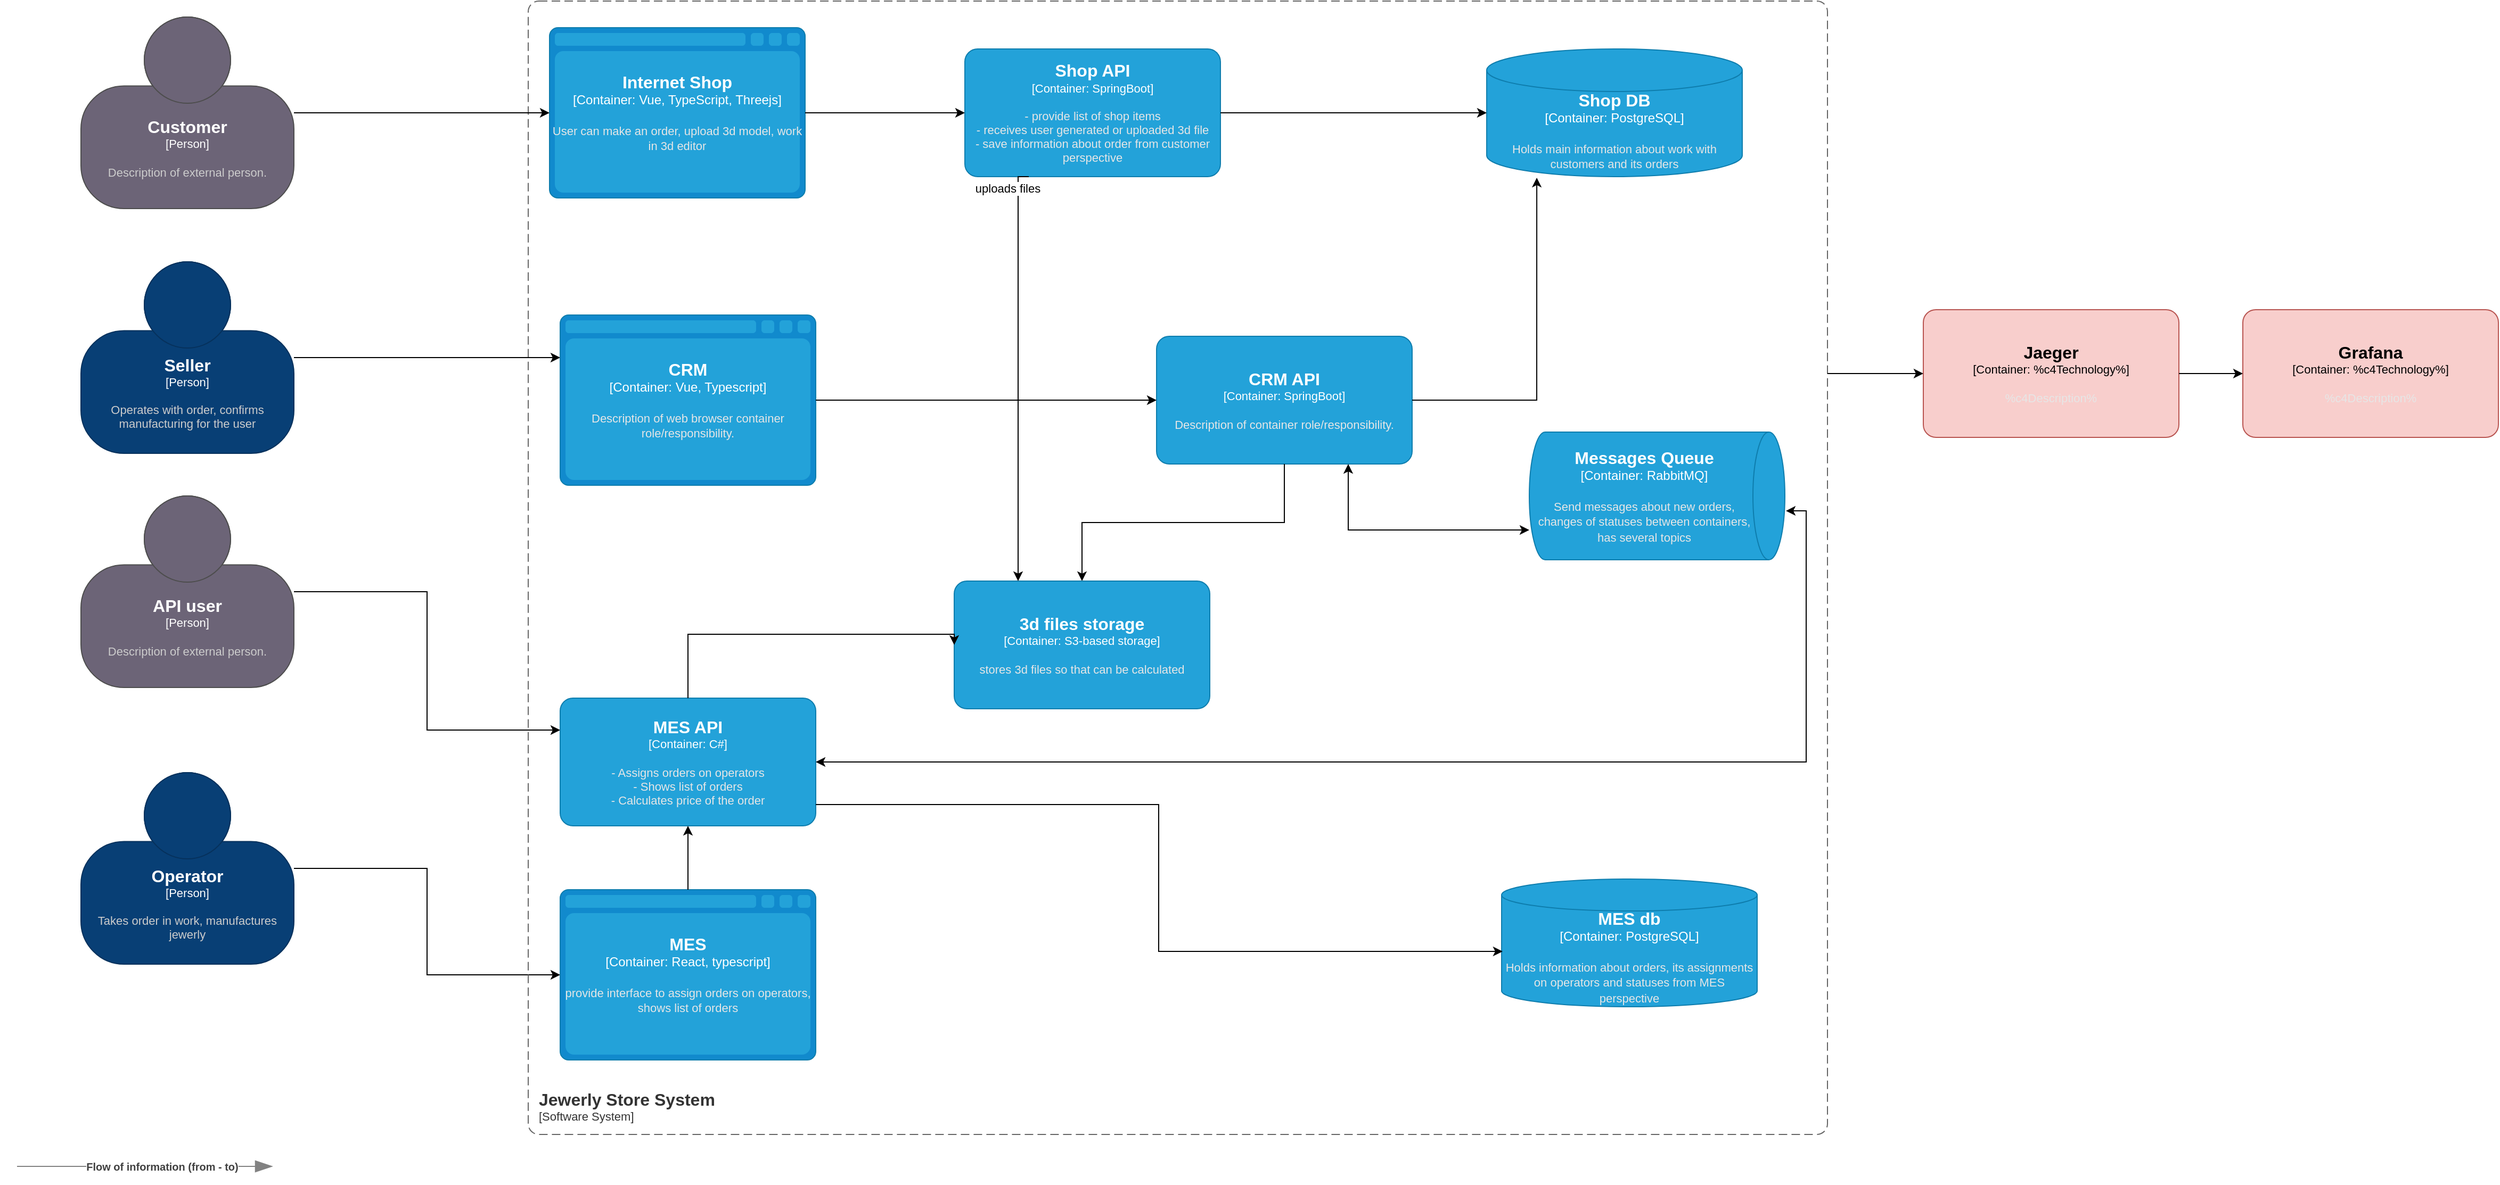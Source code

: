 <mxfile version="24.7.17">
  <diagram name="Page-1" id="q5gKrhV2WKv8pvfnoQvh">
    <mxGraphModel dx="1744" dy="1176" grid="1" gridSize="10" guides="1" tooltips="1" connect="1" arrows="1" fold="1" page="1" pageScale="1" pageWidth="827" pageHeight="1169" math="0" shadow="0">
      <root>
        <mxCell id="0" />
        <mxCell id="1" parent="0" />
        <object placeholders="1" c4Name="MES API" c4Type="Container" c4Technology="C#" c4Description="- Assigns orders on operators&#xa;- Shows list of orders&#xa;- Calculates price of the order" label="&lt;font style=&quot;font-size: 16px&quot;&gt;&lt;b&gt;%c4Name%&lt;/b&gt;&lt;/font&gt;&lt;div&gt;[%c4Type%: %c4Technology%]&lt;/div&gt;&lt;br&gt;&lt;div&gt;&lt;font style=&quot;font-size: 11px&quot;&gt;&lt;font color=&quot;#E6E6E6&quot;&gt;%c4Description%&lt;/font&gt;&lt;/div&gt;" id="6bDfexBDMjg7O7AECw8N-1">
          <mxCell style="rounded=1;whiteSpace=wrap;html=1;fontSize=11;labelBackgroundColor=none;fillColor=#23A2D9;fontColor=#ffffff;align=center;arcSize=10;strokeColor=#0E7DAD;metaEdit=1;resizable=0;points=[[0.25,0,0],[0.5,0,0],[0.75,0,0],[1,0.25,0],[1,0.5,0],[1,0.75,0],[0.75,1,0],[0.5,1,0],[0.25,1,0],[0,0.75,0],[0,0.5,0],[0,0.25,0]];" parent="1" vertex="1">
            <mxGeometry x="530" y="890" width="240" height="120" as="geometry" />
          </mxCell>
        </object>
        <object placeholders="1" c4Name="Messages Queue" c4Type="Container" c4Technology="RabbitMQ" c4Description="Send messages about new orders, changes of statuses between containers, has several topics" label="&lt;font style=&quot;font-size: 16px&quot;&gt;&lt;b&gt;%c4Name%&lt;/b&gt;&lt;/font&gt;&lt;div&gt;[%c4Type%:&amp;nbsp;%c4Technology%]&lt;/div&gt;&lt;br&gt;&lt;div&gt;&lt;font style=&quot;font-size: 11px&quot;&gt;&lt;font color=&quot;#E6E6E6&quot;&gt;%c4Description%&lt;/font&gt;&lt;/div&gt;" id="6bDfexBDMjg7O7AECw8N-2">
          <mxCell style="shape=cylinder3;size=15;direction=south;whiteSpace=wrap;html=1;boundedLbl=1;rounded=0;labelBackgroundColor=none;fillColor=#23A2D9;fontSize=12;fontColor=#ffffff;align=center;strokeColor=#0E7DAD;metaEdit=1;points=[[0.5,0,0],[1,0.25,0],[1,0.5,0],[1,0.75,0],[0.5,1,0],[0,0.75,0],[0,0.5,0],[0,0.25,0]];resizable=0;" parent="1" vertex="1">
            <mxGeometry x="1440" y="640" width="240" height="120" as="geometry" />
          </mxCell>
        </object>
        <object placeholders="1" c4Name="Internet Shop" c4Type="Container" c4Technology="Vue, TypeScript, Threejs" c4Description="User can make an order, upload 3d model, work in 3d editor" label="&lt;font style=&quot;font-size: 16px&quot;&gt;&lt;b&gt;%c4Name%&lt;/b&gt;&lt;/font&gt;&lt;div&gt;[%c4Type%:&amp;nbsp;%c4Technology%]&lt;/div&gt;&lt;br&gt;&lt;div&gt;&lt;font style=&quot;font-size: 11px&quot;&gt;&lt;font color=&quot;#E6E6E6&quot;&gt;%c4Description%&lt;/font&gt;&lt;/div&gt;" id="6bDfexBDMjg7O7AECw8N-3">
          <mxCell style="shape=mxgraph.c4.webBrowserContainer2;whiteSpace=wrap;html=1;boundedLbl=1;rounded=0;labelBackgroundColor=none;strokeColor=#118ACD;fillColor=#23A2D9;strokeColor=#118ACD;strokeColor2=#0E7DAD;fontSize=12;fontColor=#ffffff;align=center;metaEdit=1;points=[[0.5,0,0],[1,0.25,0],[1,0.5,0],[1,0.75,0],[0.5,1,0],[0,0.75,0],[0,0.5,0],[0,0.25,0]];resizable=0;" parent="1" vertex="1">
            <mxGeometry x="520" y="260" width="240" height="160" as="geometry" />
          </mxCell>
        </object>
        <object placeholders="1" c4Name="MES" c4Type="Container" c4Technology="React, typescript" c4Description="provide interface to assign orders on operators, shows list of orders" label="&lt;font style=&quot;font-size: 16px&quot;&gt;&lt;b&gt;%c4Name%&lt;/b&gt;&lt;/font&gt;&lt;div&gt;[%c4Type%:&amp;nbsp;%c4Technology%]&lt;/div&gt;&lt;br&gt;&lt;div&gt;&lt;font style=&quot;font-size: 11px&quot;&gt;&lt;font color=&quot;#E6E6E6&quot;&gt;%c4Description%&lt;/font&gt;&lt;/div&gt;" id="6bDfexBDMjg7O7AECw8N-4">
          <mxCell style="shape=mxgraph.c4.webBrowserContainer2;whiteSpace=wrap;html=1;boundedLbl=1;rounded=0;labelBackgroundColor=none;strokeColor=#118ACD;fillColor=#23A2D9;strokeColor=#118ACD;strokeColor2=#0E7DAD;fontSize=12;fontColor=#ffffff;align=center;metaEdit=1;points=[[0.5,0,0],[1,0.25,0],[1,0.5,0],[1,0.75,0],[0.5,1,0],[0,0.75,0],[0,0.5,0],[0,0.25,0]];resizable=0;" parent="1" vertex="1">
            <mxGeometry x="530" y="1070" width="240" height="160" as="geometry" />
          </mxCell>
        </object>
        <mxCell id="6bDfexBDMjg7O7AECw8N-20" style="edgeStyle=orthogonalEdgeStyle;rounded=0;orthogonalLoop=1;jettySize=auto;html=1;" parent="1" source="6bDfexBDMjg7O7AECw8N-5" target="6bDfexBDMjg7O7AECw8N-4" edge="1">
          <mxGeometry relative="1" as="geometry" />
        </mxCell>
        <object placeholders="1" c4Name="Operator" c4Type="Person" c4Description="Takes order in work, manufactures jewerly " label="&lt;font style=&quot;font-size: 16px&quot;&gt;&lt;b&gt;%c4Name%&lt;/b&gt;&lt;/font&gt;&lt;div&gt;[%c4Type%]&lt;/div&gt;&lt;br&gt;&lt;div&gt;&lt;font style=&quot;font-size: 11px&quot;&gt;&lt;font color=&quot;#cccccc&quot;&gt;%c4Description%&lt;/font&gt;&lt;/div&gt;" id="6bDfexBDMjg7O7AECw8N-5">
          <mxCell style="html=1;fontSize=11;dashed=0;whiteSpace=wrap;fillColor=#083F75;strokeColor=#06315C;fontColor=#ffffff;shape=mxgraph.c4.person2;align=center;metaEdit=1;points=[[0.5,0,0],[1,0.5,0],[1,0.75,0],[0.75,1,0],[0.5,1,0],[0.25,1,0],[0,0.75,0],[0,0.5,0]];resizable=0;" parent="1" vertex="1">
            <mxGeometry x="80" y="960" width="200" height="180" as="geometry" />
          </mxCell>
        </object>
        <object placeholders="1" c4Name="Customer" c4Type="Person" c4Description="Description of external person." label="&lt;font style=&quot;font-size: 16px&quot;&gt;&lt;b&gt;%c4Name%&lt;/b&gt;&lt;/font&gt;&lt;div&gt;[%c4Type%]&lt;/div&gt;&lt;br&gt;&lt;div&gt;&lt;font style=&quot;font-size: 11px&quot;&gt;&lt;font color=&quot;#cccccc&quot;&gt;%c4Description%&lt;/font&gt;&lt;/div&gt;" id="6bDfexBDMjg7O7AECw8N-6">
          <mxCell style="html=1;fontSize=11;dashed=0;whiteSpace=wrap;fillColor=#6C6477;strokeColor=#4D4D4D;fontColor=#ffffff;shape=mxgraph.c4.person2;align=center;metaEdit=1;points=[[0.5,0,0],[1,0.5,0],[1,0.75,0],[0.75,1,0],[0.5,1,0],[0.25,1,0],[0,0.75,0],[0,0.5,0]];resizable=0;" parent="1" vertex="1">
            <mxGeometry x="80" y="250" width="200" height="180" as="geometry" />
          </mxCell>
        </object>
        <object placeholders="1" c4Name="API user" c4Type="Person" c4Description="Description of external person." label="&lt;font style=&quot;font-size: 16px&quot;&gt;&lt;b&gt;%c4Name%&lt;/b&gt;&lt;/font&gt;&lt;div&gt;[%c4Type%]&lt;/div&gt;&lt;br&gt;&lt;div&gt;&lt;font style=&quot;font-size: 11px&quot;&gt;&lt;font color=&quot;#cccccc&quot;&gt;%c4Description%&lt;/font&gt;&lt;/div&gt;" id="6bDfexBDMjg7O7AECw8N-7">
          <mxCell style="html=1;fontSize=11;dashed=0;whiteSpace=wrap;fillColor=#6C6477;strokeColor=#4D4D4D;fontColor=#ffffff;shape=mxgraph.c4.person2;align=center;metaEdit=1;points=[[0.5,0,0],[1,0.5,0],[1,0.75,0],[0.75,1,0],[0.5,1,0],[0.25,1,0],[0,0.75,0],[0,0.5,0]];resizable=0;" parent="1" vertex="1">
            <mxGeometry x="80" y="700" width="200" height="180" as="geometry" />
          </mxCell>
        </object>
        <object placeholders="1" c4Name="Shop API" c4Type="Container" c4Technology="SpringBoot" c4Description="- provide list of shop items&#xa;- receives user generated or uploaded 3d file&#xa;- save information about order from customer perspective&#xa;" label="&lt;font style=&quot;font-size: 16px&quot;&gt;&lt;b&gt;%c4Name%&lt;/b&gt;&lt;/font&gt;&lt;div&gt;[%c4Type%: %c4Technology%]&lt;/div&gt;&lt;br&gt;&lt;div&gt;&lt;font style=&quot;font-size: 11px&quot;&gt;&lt;font color=&quot;#E6E6E6&quot;&gt;%c4Description%&lt;/font&gt;&lt;/div&gt;" id="6bDfexBDMjg7O7AECw8N-8">
          <mxCell style="rounded=1;whiteSpace=wrap;html=1;fontSize=11;labelBackgroundColor=none;fillColor=#23A2D9;fontColor=#ffffff;align=center;arcSize=10;strokeColor=#0E7DAD;metaEdit=1;resizable=0;points=[[0.25,0,0],[0.5,0,0],[0.75,0,0],[1,0.25,0],[1,0.5,0],[1,0.75,0],[0.75,1,0],[0.5,1,0],[0.25,1,0],[0,0.75,0],[0,0.5,0],[0,0.25,0]];" parent="1" vertex="1">
            <mxGeometry x="910" y="280" width="240" height="120" as="geometry" />
          </mxCell>
        </object>
        <object placeholders="1" c4Name="CRM" c4Type="Container" c4Technology="Vue, Typescript" c4Description="Description of web browser container role/responsibility." label="&lt;font style=&quot;font-size: 16px&quot;&gt;&lt;b&gt;%c4Name%&lt;/b&gt;&lt;/font&gt;&lt;div&gt;[%c4Type%:&amp;nbsp;%c4Technology%]&lt;/div&gt;&lt;br&gt;&lt;div&gt;&lt;font style=&quot;font-size: 11px&quot;&gt;&lt;font color=&quot;#E6E6E6&quot;&gt;%c4Description%&lt;/font&gt;&lt;/div&gt;" id="6bDfexBDMjg7O7AECw8N-9">
          <mxCell style="shape=mxgraph.c4.webBrowserContainer2;whiteSpace=wrap;html=1;boundedLbl=1;rounded=0;labelBackgroundColor=none;strokeColor=#118ACD;fillColor=#23A2D9;strokeColor=#118ACD;strokeColor2=#0E7DAD;fontSize=12;fontColor=#ffffff;align=center;metaEdit=1;points=[[0.5,0,0],[1,0.25,0],[1,0.5,0],[1,0.75,0],[0.5,1,0],[0,0.75,0],[0,0.5,0],[0,0.25,0]];resizable=0;" parent="1" vertex="1">
            <mxGeometry x="530" y="530" width="240" height="160" as="geometry" />
          </mxCell>
        </object>
        <object placeholders="1" c4Name="CRM API" c4Type="Container" c4Technology="SpringBoot" c4Description="Description of container role/responsibility." label="&lt;font style=&quot;font-size: 16px&quot;&gt;&lt;b&gt;%c4Name%&lt;/b&gt;&lt;/font&gt;&lt;div&gt;[%c4Type%: %c4Technology%]&lt;/div&gt;&lt;br&gt;&lt;div&gt;&lt;font style=&quot;font-size: 11px&quot;&gt;&lt;font color=&quot;#E6E6E6&quot;&gt;%c4Description%&lt;/font&gt;&lt;/div&gt;" id="6bDfexBDMjg7O7AECw8N-10">
          <mxCell style="rounded=1;whiteSpace=wrap;html=1;fontSize=11;labelBackgroundColor=none;fillColor=#23A2D9;fontColor=#ffffff;align=center;arcSize=10;strokeColor=#0E7DAD;metaEdit=1;resizable=0;points=[[0.25,0,0],[0.5,0,0],[0.75,0,0],[1,0.25,0],[1,0.5,0],[1,0.75,0],[0.75,1,0],[0.5,1,0],[0.25,1,0],[0,0.75,0],[0,0.5,0],[0,0.25,0]];" parent="1" vertex="1">
            <mxGeometry x="1090" y="550" width="240" height="120" as="geometry" />
          </mxCell>
        </object>
        <object placeholders="1" c4Name="Shop DB" c4Type="Container" c4Technology="PostgreSQL" c4Description="Holds main information about work with customers and its orders&#xa;" label="&lt;font style=&quot;font-size: 16px&quot;&gt;&lt;b&gt;%c4Name%&lt;/b&gt;&lt;/font&gt;&lt;div&gt;[%c4Type%:&amp;nbsp;%c4Technology%]&lt;/div&gt;&lt;br&gt;&lt;div&gt;&lt;font style=&quot;font-size: 11px&quot;&gt;&lt;font color=&quot;#E6E6E6&quot;&gt;%c4Description%&lt;/font&gt;&lt;/div&gt;" id="6bDfexBDMjg7O7AECw8N-11">
          <mxCell style="shape=cylinder3;size=20;whiteSpace=wrap;html=1;boundedLbl=1;rounded=0;labelBackgroundColor=none;fillColor=#23A2D9;fontSize=12;fontColor=#ffffff;align=center;strokeColor=#0E7DAD;metaEdit=1;points=[[0.5,0,0],[1,0.25,0],[1,0.5,0],[1,0.75,0],[0.5,1,0],[0,0.75,0],[0,0.5,0],[0,0.25,0]];resizable=0;" parent="1" vertex="1">
            <mxGeometry x="1400" y="280" width="240" height="120" as="geometry" />
          </mxCell>
        </object>
        <mxCell id="6bDfexBDMjg7O7AECw8N-12" style="edgeStyle=orthogonalEdgeStyle;rounded=0;orthogonalLoop=1;jettySize=auto;html=1;entryX=0.196;entryY=1.008;entryDx=0;entryDy=0;entryPerimeter=0;" parent="1" source="6bDfexBDMjg7O7AECw8N-10" target="6bDfexBDMjg7O7AECw8N-11" edge="1">
          <mxGeometry relative="1" as="geometry" />
        </mxCell>
        <mxCell id="6bDfexBDMjg7O7AECw8N-13" style="edgeStyle=orthogonalEdgeStyle;rounded=0;orthogonalLoop=1;jettySize=auto;html=1;entryX=0;entryY=0.5;entryDx=0;entryDy=0;entryPerimeter=0;" parent="1" source="6bDfexBDMjg7O7AECw8N-8" target="6bDfexBDMjg7O7AECw8N-11" edge="1">
          <mxGeometry relative="1" as="geometry" />
        </mxCell>
        <mxCell id="6bDfexBDMjg7O7AECw8N-14" style="edgeStyle=orthogonalEdgeStyle;rounded=0;orthogonalLoop=1;jettySize=auto;html=1;entryX=0;entryY=0.5;entryDx=0;entryDy=0;entryPerimeter=0;" parent="1" source="6bDfexBDMjg7O7AECw8N-3" target="6bDfexBDMjg7O7AECw8N-8" edge="1">
          <mxGeometry relative="1" as="geometry" />
        </mxCell>
        <mxCell id="6bDfexBDMjg7O7AECw8N-16" style="edgeStyle=orthogonalEdgeStyle;rounded=0;orthogonalLoop=1;jettySize=auto;html=1;entryX=0.767;entryY=1;entryDx=0;entryDy=0;entryPerimeter=0;exitX=0.75;exitY=1;exitDx=0;exitDy=0;exitPerimeter=0;startArrow=classic;startFill=1;" parent="1" source="6bDfexBDMjg7O7AECw8N-10" target="6bDfexBDMjg7O7AECw8N-2" edge="1">
          <mxGeometry relative="1" as="geometry" />
        </mxCell>
        <mxCell id="6bDfexBDMjg7O7AECw8N-17" style="edgeStyle=orthogonalEdgeStyle;rounded=0;orthogonalLoop=1;jettySize=auto;html=1;entryX=0.617;entryY=-0.004;entryDx=0;entryDy=0;entryPerimeter=0;startArrow=classic;startFill=1;" parent="1" source="6bDfexBDMjg7O7AECw8N-1" target="6bDfexBDMjg7O7AECw8N-2" edge="1">
          <mxGeometry relative="1" as="geometry" />
        </mxCell>
        <mxCell id="6bDfexBDMjg7O7AECw8N-18" style="edgeStyle=orthogonalEdgeStyle;rounded=0;orthogonalLoop=1;jettySize=auto;html=1;entryX=0.5;entryY=1;entryDx=0;entryDy=0;entryPerimeter=0;" parent="1" source="6bDfexBDMjg7O7AECw8N-4" target="6bDfexBDMjg7O7AECw8N-1" edge="1">
          <mxGeometry relative="1" as="geometry" />
        </mxCell>
        <object placeholders="1" c4Name="Jewerly Store System" c4Type="SystemScopeBoundary" c4Application="Software System" label="&lt;font style=&quot;font-size: 16px&quot;&gt;&lt;b&gt;&lt;div style=&quot;text-align: left&quot;&gt;%c4Name%&lt;/div&gt;&lt;/b&gt;&lt;/font&gt;&lt;div style=&quot;text-align: left&quot;&gt;[%c4Application%]&lt;/div&gt;" id="6bDfexBDMjg7O7AECw8N-19">
          <mxCell style="rounded=1;fontSize=11;whiteSpace=wrap;html=1;dashed=1;arcSize=20;fillColor=none;strokeColor=#666666;fontColor=#333333;labelBackgroundColor=none;align=left;verticalAlign=bottom;labelBorderColor=none;spacingTop=0;spacing=10;dashPattern=8 4;metaEdit=1;rotatable=0;perimeter=rectanglePerimeter;noLabel=0;labelPadding=0;allowArrows=0;connectable=0;expand=0;recursiveResize=0;editable=1;pointerEvents=0;absoluteArcSize=1;points=[[0.25,0,0],[0.5,0,0],[0.75,0,0],[1,0.25,0],[1,0.5,0],[1,0.75,0],[0.75,1,0],[0.5,1,0],[0.25,1,0],[0,0.75,0],[0,0.5,0],[0,0.25,0]];" parent="1" vertex="1">
            <mxGeometry x="500" y="235" width="1220" height="1065" as="geometry" />
          </mxCell>
        </object>
        <mxCell id="6bDfexBDMjg7O7AECw8N-21" style="edgeStyle=orthogonalEdgeStyle;rounded=0;orthogonalLoop=1;jettySize=auto;html=1;entryX=0;entryY=0.25;entryDx=0;entryDy=0;entryPerimeter=0;" parent="1" source="6bDfexBDMjg7O7AECw8N-7" target="6bDfexBDMjg7O7AECw8N-1" edge="1">
          <mxGeometry relative="1" as="geometry" />
        </mxCell>
        <mxCell id="6bDfexBDMjg7O7AECw8N-22" style="edgeStyle=orthogonalEdgeStyle;rounded=0;orthogonalLoop=1;jettySize=auto;html=1;entryX=0;entryY=0.5;entryDx=0;entryDy=0;entryPerimeter=0;" parent="1" source="6bDfexBDMjg7O7AECw8N-9" target="6bDfexBDMjg7O7AECw8N-10" edge="1">
          <mxGeometry relative="1" as="geometry" />
        </mxCell>
        <mxCell id="6bDfexBDMjg7O7AECw8N-23" style="edgeStyle=orthogonalEdgeStyle;rounded=0;orthogonalLoop=1;jettySize=auto;html=1;entryX=0;entryY=0.5;entryDx=0;entryDy=0;entryPerimeter=0;" parent="1" source="6bDfexBDMjg7O7AECw8N-6" target="6bDfexBDMjg7O7AECw8N-3" edge="1">
          <mxGeometry relative="1" as="geometry" />
        </mxCell>
        <mxCell id="6bDfexBDMjg7O7AECw8N-29" value="" style="edgeStyle=orthogonalEdgeStyle;rounded=0;orthogonalLoop=1;jettySize=auto;html=1;startArrow=classic;startFill=1;endArrow=none;endFill=0;" parent="1" source="6bDfexBDMjg7O7AECw8N-25" target="6bDfexBDMjg7O7AECw8N-10" edge="1">
          <mxGeometry relative="1" as="geometry" />
        </mxCell>
        <object placeholders="1" c4Name="3d files storage" c4Type="Container" c4Technology="S3-based storage" c4Description="stores 3d files so that can be calculated" label="&lt;font style=&quot;font-size: 16px&quot;&gt;&lt;b&gt;%c4Name%&lt;/b&gt;&lt;/font&gt;&lt;div&gt;[%c4Type%: %c4Technology%]&lt;/div&gt;&lt;br&gt;&lt;div&gt;&lt;font style=&quot;font-size: 11px&quot;&gt;&lt;font color=&quot;#E6E6E6&quot;&gt;%c4Description%&lt;/font&gt;&lt;/div&gt;" id="6bDfexBDMjg7O7AECw8N-25">
          <mxCell style="rounded=1;whiteSpace=wrap;html=1;fontSize=11;labelBackgroundColor=none;fillColor=#23A2D9;fontColor=#ffffff;align=center;arcSize=10;strokeColor=#0E7DAD;metaEdit=1;resizable=0;points=[[0.25,0,0],[0.5,0,0],[0.75,0,0],[1,0.25,0],[1,0.5,0],[1,0.75,0],[0.75,1,0],[0.5,1,0],[0.25,1,0],[0,0.75,0],[0,0.5,0],[0,0.25,0]];" parent="1" vertex="1">
            <mxGeometry x="900" y="780" width="240" height="120" as="geometry" />
          </mxCell>
        </object>
        <mxCell id="6bDfexBDMjg7O7AECw8N-26" style="edgeStyle=orthogonalEdgeStyle;rounded=0;orthogonalLoop=1;jettySize=auto;html=1;entryX=0;entryY=0.5;entryDx=0;entryDy=0;entryPerimeter=0;" parent="1" source="6bDfexBDMjg7O7AECw8N-1" target="6bDfexBDMjg7O7AECw8N-25" edge="1">
          <mxGeometry relative="1" as="geometry">
            <Array as="points">
              <mxPoint x="650" y="830" />
            </Array>
          </mxGeometry>
        </mxCell>
        <mxCell id="6bDfexBDMjg7O7AECw8N-27" style="edgeStyle=orthogonalEdgeStyle;rounded=0;orthogonalLoop=1;jettySize=auto;html=1;entryX=0.25;entryY=0;entryDx=0;entryDy=0;entryPerimeter=0;exitX=0.25;exitY=1;exitDx=0;exitDy=0;exitPerimeter=0;" parent="1" source="6bDfexBDMjg7O7AECw8N-8" target="6bDfexBDMjg7O7AECw8N-25" edge="1">
          <mxGeometry relative="1" as="geometry">
            <mxPoint x="970" y="430" as="sourcePoint" />
            <mxPoint x="1170.08" y="790.96" as="targetPoint" />
            <Array as="points">
              <mxPoint x="960" y="400" />
            </Array>
          </mxGeometry>
        </mxCell>
        <mxCell id="6bDfexBDMjg7O7AECw8N-28" value="uploads files" style="edgeLabel;html=1;align=center;verticalAlign=middle;resizable=0;points=[];" parent="6bDfexBDMjg7O7AECw8N-27" vertex="1" connectable="0">
          <mxGeometry x="-0.371" y="-2" relative="1" as="geometry">
            <mxPoint x="-8" y="-102" as="offset" />
          </mxGeometry>
        </mxCell>
        <object placeholders="1" c4Name="Seller" c4Type="Person" c4Description="Operates with order, confirms manufacturing for the user" label="&lt;font style=&quot;font-size: 16px&quot;&gt;&lt;b&gt;%c4Name%&lt;/b&gt;&lt;/font&gt;&lt;div&gt;[%c4Type%]&lt;/div&gt;&lt;br&gt;&lt;div&gt;&lt;font style=&quot;font-size: 11px&quot;&gt;&lt;font color=&quot;#cccccc&quot;&gt;%c4Description%&lt;/font&gt;&lt;/div&gt;" id="6bDfexBDMjg7O7AECw8N-30">
          <mxCell style="html=1;fontSize=11;dashed=0;whiteSpace=wrap;fillColor=#083F75;strokeColor=#06315C;fontColor=#ffffff;shape=mxgraph.c4.person2;align=center;metaEdit=1;points=[[0.5,0,0],[1,0.5,0],[1,0.75,0],[0.75,1,0],[0.5,1,0],[0.25,1,0],[0,0.75,0],[0,0.5,0]];resizable=0;" parent="1" vertex="1">
            <mxGeometry x="80" y="480" width="200" height="180" as="geometry" />
          </mxCell>
        </object>
        <mxCell id="6bDfexBDMjg7O7AECw8N-31" style="edgeStyle=orthogonalEdgeStyle;rounded=0;orthogonalLoop=1;jettySize=auto;html=1;entryX=0;entryY=0.25;entryDx=0;entryDy=0;entryPerimeter=0;" parent="1" source="6bDfexBDMjg7O7AECw8N-30" target="6bDfexBDMjg7O7AECw8N-9" edge="1">
          <mxGeometry relative="1" as="geometry" />
        </mxCell>
        <object placeholders="1" c4Name="MES db" c4Type="Container" c4Technology="PostgreSQL" c4Description="Holds information about orders, its assignments on operators and statuses from MES perspective" label="&lt;font style=&quot;font-size: 16px&quot;&gt;&lt;b&gt;%c4Name%&lt;/b&gt;&lt;/font&gt;&lt;div&gt;[%c4Type%:&amp;nbsp;%c4Technology%]&lt;/div&gt;&lt;br&gt;&lt;div&gt;&lt;font style=&quot;font-size: 11px&quot;&gt;&lt;font color=&quot;#E6E6E6&quot;&gt;%c4Description%&lt;/font&gt;&lt;/div&gt;" id="6bDfexBDMjg7O7AECw8N-32">
          <mxCell style="shape=cylinder3;size=15;whiteSpace=wrap;html=1;boundedLbl=1;rounded=0;labelBackgroundColor=none;fillColor=#23A2D9;fontSize=12;fontColor=#ffffff;align=center;strokeColor=#0E7DAD;metaEdit=1;points=[[0.5,0,0],[1,0.25,0],[1,0.5,0],[1,0.75,0],[0.5,1,0],[0,0.75,0],[0,0.5,0],[0,0.25,0]];resizable=0;" parent="1" vertex="1">
            <mxGeometry x="1414" y="1060" width="240" height="120" as="geometry" />
          </mxCell>
        </object>
        <mxCell id="6bDfexBDMjg7O7AECw8N-33" style="edgeStyle=orthogonalEdgeStyle;rounded=0;orthogonalLoop=1;jettySize=auto;html=1;entryX=0.004;entryY=0.567;entryDx=0;entryDy=0;entryPerimeter=0;" parent="1" source="6bDfexBDMjg7O7AECw8N-1" target="6bDfexBDMjg7O7AECw8N-32" edge="1">
          <mxGeometry relative="1" as="geometry">
            <mxPoint x="1380" y="1130" as="targetPoint" />
            <Array as="points">
              <mxPoint x="1092" y="990" />
              <mxPoint x="1092" y="1128" />
            </Array>
          </mxGeometry>
        </mxCell>
        <object placeholders="1" c4Type="Relationship" c4Description="Flow of information (from - to) " label="&lt;div style=&quot;text-align: left&quot;&gt;&lt;div style=&quot;text-align: center&quot;&gt;&lt;b&gt;%c4Description%&lt;/b&gt;&lt;/div&gt;" id="6bDfexBDMjg7O7AECw8N-34">
          <mxCell style="endArrow=blockThin;html=1;fontSize=10;fontColor=#404040;strokeWidth=1;endFill=1;strokeColor=#828282;elbow=vertical;metaEdit=1;endSize=14;startSize=14;jumpStyle=arc;jumpSize=16;rounded=0;edgeStyle=orthogonalEdgeStyle;" parent="1" edge="1">
            <mxGeometry x="0.133" width="240" relative="1" as="geometry">
              <mxPoint x="20" y="1330" as="sourcePoint" />
              <mxPoint x="260" y="1330" as="targetPoint" />
              <mxPoint as="offset" />
            </mxGeometry>
          </mxCell>
        </object>
        <object placeholders="1" c4Name="Jaeger" c4Type="Container" label="&lt;font style=&quot;font-size: 16px&quot;&gt;&lt;b&gt;%c4Name%&lt;/b&gt;&lt;/font&gt;&lt;div&gt;[%c4Type%: %c4Technology%]&lt;/div&gt;&lt;br&gt;&lt;div&gt;&lt;font style=&quot;font-size: 11px&quot;&gt;&lt;font color=&quot;#E6E6E6&quot;&gt;%c4Description%&lt;/font&gt;&lt;/div&gt;" id="GgYXB7R8Gw21likp0crm-2">
          <mxCell style="rounded=1;whiteSpace=wrap;html=1;fontSize=11;labelBackgroundColor=none;fillColor=#f8cecc;align=center;arcSize=10;strokeColor=#b85450;metaEdit=1;resizable=0;points=[[0.25,0,0],[0.5,0,0],[0.75,0,0],[1,0.25,0],[1,0.5,0],[1,0.75,0],[0.75,1,0],[0.5,1,0],[0.25,1,0],[0,0.75,0],[0,0.5,0],[0,0.25,0]];" vertex="1" parent="1">
            <mxGeometry x="1810" y="525" width="240" height="120" as="geometry" />
          </mxCell>
        </object>
        <object placeholders="1" c4Name="Grafana" c4Type="Container" label="&lt;font style=&quot;font-size: 16px&quot;&gt;&lt;b&gt;%c4Name%&lt;/b&gt;&lt;/font&gt;&lt;div&gt;[%c4Type%: %c4Technology%]&lt;/div&gt;&lt;br&gt;&lt;div&gt;&lt;font style=&quot;font-size: 11px&quot;&gt;&lt;font color=&quot;#E6E6E6&quot;&gt;%c4Description%&lt;/font&gt;&lt;/div&gt;" id="GgYXB7R8Gw21likp0crm-3">
          <mxCell style="rounded=1;whiteSpace=wrap;html=1;fontSize=11;labelBackgroundColor=none;fillColor=#f8cecc;align=center;arcSize=10;strokeColor=#b85450;metaEdit=1;resizable=0;points=[[0.25,0,0],[0.5,0,0],[0.75,0,0],[1,0.25,0],[1,0.5,0],[1,0.75,0],[0.75,1,0],[0.5,1,0],[0.25,1,0],[0,0.75,0],[0,0.5,0],[0,0.25,0]];" vertex="1" parent="1">
            <mxGeometry x="2110" y="525" width="240" height="120" as="geometry" />
          </mxCell>
        </object>
        <mxCell id="GgYXB7R8Gw21likp0crm-4" value="" style="endArrow=classic;html=1;rounded=0;entryX=0;entryY=0.5;entryDx=0;entryDy=0;entryPerimeter=0;" edge="1" parent="1" target="GgYXB7R8Gw21likp0crm-2">
          <mxGeometry width="50" height="50" relative="1" as="geometry">
            <mxPoint x="1720" y="585" as="sourcePoint" />
            <mxPoint x="1650" y="500" as="targetPoint" />
          </mxGeometry>
        </mxCell>
        <mxCell id="GgYXB7R8Gw21likp0crm-5" value="" style="endArrow=classic;html=1;rounded=0;" edge="1" parent="1">
          <mxGeometry width="50" height="50" relative="1" as="geometry">
            <mxPoint x="2050" y="585" as="sourcePoint" />
            <mxPoint x="2110" y="585" as="targetPoint" />
          </mxGeometry>
        </mxCell>
      </root>
    </mxGraphModel>
  </diagram>
</mxfile>

